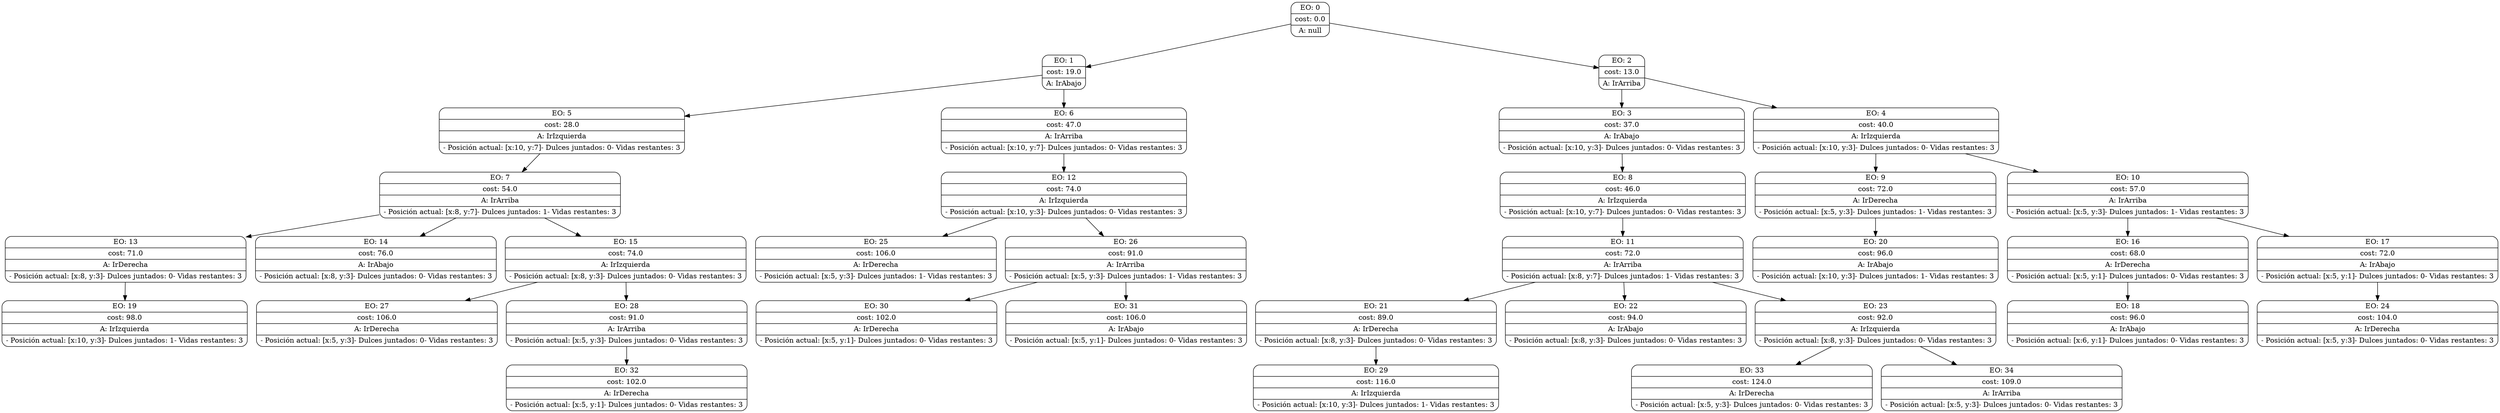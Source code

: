 digraph g {
node [shape = Mrecord];
nodo0[label="{EO: 0|cost: 0.0|A: null}"]
nodo1[label="{EO: 1|cost: 19.0|A: IrAbajo}"]
nodo5[label="{EO: 5|cost: 28.0|A: IrIzquierda|
- Posición actual: [x:10, y:7]
- Dulces juntados: 0
- Vidas restantes: 3}"]
nodo7[label="{EO: 7|cost: 54.0|A: IrArriba|
- Posición actual: [x:8, y:7]
- Dulces juntados: 1
- Vidas restantes: 3}"]
nodo13[label="{EO: 13|cost: 71.0|A: IrDerecha|
- Posición actual: [x:8, y:3]
- Dulces juntados: 0
- Vidas restantes: 3}"]
nodo19[label="{EO: 19|cost: 98.0|A: IrIzquierda|
- Posición actual: [x:10, y:3]
- Dulces juntados: 1
- Vidas restantes: 3}"]

nodo13 -> nodo19;

nodo7 -> nodo13;
nodo14[label="{EO: 14|cost: 76.0|A: IrAbajo|
- Posición actual: [x:8, y:3]
- Dulces juntados: 0
- Vidas restantes: 3}"]

nodo7 -> nodo14;
nodo15[label="{EO: 15|cost: 74.0|A: IrIzquierda|
- Posición actual: [x:8, y:3]
- Dulces juntados: 0
- Vidas restantes: 3}"]
nodo27[label="{EO: 27|cost: 106.0|A: IrDerecha|
- Posición actual: [x:5, y:3]
- Dulces juntados: 0
- Vidas restantes: 3}"]

nodo15 -> nodo27;
nodo28[label="{EO: 28|cost: 91.0|A: IrArriba|
- Posición actual: [x:5, y:3]
- Dulces juntados: 0
- Vidas restantes: 3}"]
nodo32[label="{EO: 32|cost: 102.0|A: IrDerecha|
- Posición actual: [x:5, y:1]
- Dulces juntados: 0
- Vidas restantes: 3}"]

nodo28 -> nodo32;

nodo15 -> nodo28;

nodo7 -> nodo15;

nodo5 -> nodo7;

nodo1 -> nodo5;
nodo6[label="{EO: 6|cost: 47.0|A: IrArriba|
- Posición actual: [x:10, y:7]
- Dulces juntados: 0
- Vidas restantes: 3}"]
nodo12[label="{EO: 12|cost: 74.0|A: IrIzquierda|
- Posición actual: [x:10, y:3]
- Dulces juntados: 0
- Vidas restantes: 3}"]
nodo25[label="{EO: 25|cost: 106.0|A: IrDerecha|
- Posición actual: [x:5, y:3]
- Dulces juntados: 1
- Vidas restantes: 3}"]

nodo12 -> nodo25;
nodo26[label="{EO: 26|cost: 91.0|A: IrArriba|
- Posición actual: [x:5, y:3]
- Dulces juntados: 1
- Vidas restantes: 3}"]
nodo30[label="{EO: 30|cost: 102.0|A: IrDerecha|
- Posición actual: [x:5, y:1]
- Dulces juntados: 0
- Vidas restantes: 3}"]

nodo26 -> nodo30;
nodo31[label="{EO: 31|cost: 106.0|A: IrAbajo|
- Posición actual: [x:5, y:1]
- Dulces juntados: 0
- Vidas restantes: 3}"]

nodo26 -> nodo31;

nodo12 -> nodo26;

nodo6 -> nodo12;

nodo1 -> nodo6;

nodo0 -> nodo1;
nodo2[label="{EO: 2|cost: 13.0|A: IrArriba}"]
nodo3[label="{EO: 3|cost: 37.0|A: IrAbajo|
- Posición actual: [x:10, y:3]
- Dulces juntados: 0
- Vidas restantes: 3}"]
nodo8[label="{EO: 8|cost: 46.0|A: IrIzquierda|
- Posición actual: [x:10, y:7]
- Dulces juntados: 0
- Vidas restantes: 3}"]
nodo11[label="{EO: 11|cost: 72.0|A: IrArriba|
- Posición actual: [x:8, y:7]
- Dulces juntados: 1
- Vidas restantes: 3}"]
nodo21[label="{EO: 21|cost: 89.0|A: IrDerecha|
- Posición actual: [x:8, y:3]
- Dulces juntados: 0
- Vidas restantes: 3}"]
nodo29[label="{EO: 29|cost: 116.0|A: IrIzquierda|
- Posición actual: [x:10, y:3]
- Dulces juntados: 1
- Vidas restantes: 3}"]

nodo21 -> nodo29;

nodo11 -> nodo21;
nodo22[label="{EO: 22|cost: 94.0|A: IrAbajo|
- Posición actual: [x:8, y:3]
- Dulces juntados: 0
- Vidas restantes: 3}"]

nodo11 -> nodo22;
nodo23[label="{EO: 23|cost: 92.0|A: IrIzquierda|
- Posición actual: [x:8, y:3]
- Dulces juntados: 0
- Vidas restantes: 3}"]
nodo33[label="{EO: 33|cost: 124.0|A: IrDerecha|
- Posición actual: [x:5, y:3]
- Dulces juntados: 0
- Vidas restantes: 3}"]

nodo23 -> nodo33;
nodo34[label="{EO: 34|cost: 109.0|A: IrArriba|
- Posición actual: [x:5, y:3]
- Dulces juntados: 0
- Vidas restantes: 3}"]

nodo23 -> nodo34;

nodo11 -> nodo23;

nodo8 -> nodo11;

nodo3 -> nodo8;

nodo2 -> nodo3;
nodo4[label="{EO: 4|cost: 40.0|A: IrIzquierda|
- Posición actual: [x:10, y:3]
- Dulces juntados: 0
- Vidas restantes: 3}"]
nodo9[label="{EO: 9|cost: 72.0|A: IrDerecha|
- Posición actual: [x:5, y:3]
- Dulces juntados: 1
- Vidas restantes: 3}"]
nodo20[label="{EO: 20|cost: 96.0|A: IrAbajo|
- Posición actual: [x:10, y:3]
- Dulces juntados: 1
- Vidas restantes: 3}"]

nodo9 -> nodo20;

nodo4 -> nodo9;
nodo10[label="{EO: 10|cost: 57.0|A: IrArriba|
- Posición actual: [x:5, y:3]
- Dulces juntados: 1
- Vidas restantes: 3}"]
nodo16[label="{EO: 16|cost: 68.0|A: IrDerecha|
- Posición actual: [x:5, y:1]
- Dulces juntados: 0
- Vidas restantes: 3}"]
nodo18[label="{EO: 18|cost: 96.0|A: IrAbajo|
- Posición actual: [x:6, y:1]
- Dulces juntados: 0
- Vidas restantes: 3}"]

nodo16 -> nodo18;

nodo10 -> nodo16;
nodo17[label="{EO: 17|cost: 72.0|A: IrAbajo|
- Posición actual: [x:5, y:1]
- Dulces juntados: 0
- Vidas restantes: 3}"]
nodo24[label="{EO: 24|cost: 104.0|A: IrDerecha|
- Posición actual: [x:5, y:3]
- Dulces juntados: 0
- Vidas restantes: 3}"]

nodo17 -> nodo24;

nodo10 -> nodo17;

nodo4 -> nodo10;

nodo2 -> nodo4;

nodo0 -> nodo2;


}